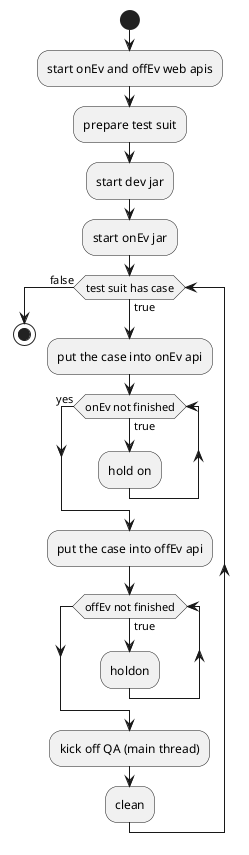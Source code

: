 @startuml
start
:start onEv and offEv web apis;
:prepare test suit;
:start dev jar;
:start onEv jar;
while (test suit has case) is (true)
    :put the case into onEv api;
    while (onEv not finished) is (true)
        :hold on;
    endwhile (yes)
    :put the case into offEv api;
    while (offEv not finished) is (true)
        :holdon;
    endwhile
    :kick off QA (main thread);
    :clean;
endwhile (false)
stop
@enduml